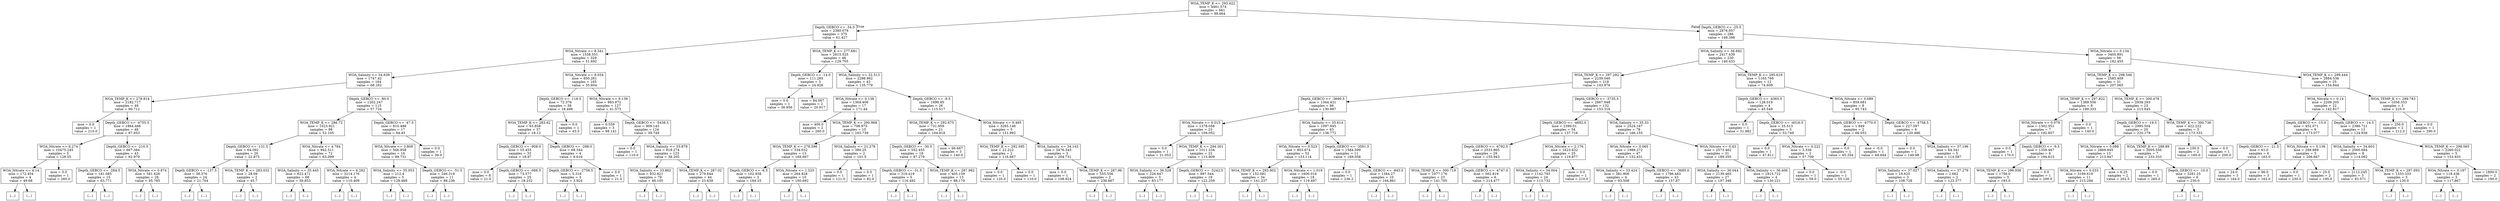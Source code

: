 digraph Tree {
node [shape=box] ;
0 [label="WOA_TEMP_K <= 293.422\nmse = 4461.574\nsamples = 661\nvalue = 99.664"] ;
1 [label="Depth_GEBCO <= -34.0\nmse = 2380.079\nsamples = 375\nvalue = 61.427"] ;
0 -> 1 [labeldistance=2.5, labelangle=45, headlabel="True"] ;
2 [label="WOA_Nitrate <= 8.341\nmse = 1558.551\nsamples = 329\nvalue = 51.692"] ;
1 -> 2 ;
3 [label="WOA_Salinity <= 34.639\nmse = 1747.42\nsamples = 164\nvalue = 68.162"] ;
2 -> 3 ;
4 [label="WOA_TEMP_K <= 278.814\nmse = 2182.717\nsamples = 49\nvalue = 90.712"] ;
3 -> 4 ;
5 [label="mse = 0.0\nsamples = 1\nvalue = 210.0"] ;
4 -> 5 ;
6 [label="Depth_GEBCO <= -4755.5\nmse = 1864.466\nsamples = 48\nvalue = 87.653"] ;
4 -> 6 ;
7 [label="WOA_Nitrate <= 6.274\nmse = 10475.245\nsamples = 5\nvalue = 128.55"] ;
6 -> 7 ;
8 [label="WOA_Nitrate <= 4.14\nmse = 172.454\nsamples = 4\nvalue = 49.68"] ;
7 -> 8 ;
9 [label="(...)"] ;
8 -> 9 ;
10 [label="(...)"] ;
8 -> 10 ;
13 [label="mse = 0.0\nsamples = 1\nvalue = 260.0"] ;
7 -> 13 ;
14 [label="Depth_GEBCO <= -210.5\nmse = 667.384\nsamples = 43\nvalue = 82.979"] ;
6 -> 14 ;
15 [label="Depth_GEBCO <= -284.5\nmse = 181.085\nsamples = 15\nvalue = 63.771"] ;
14 -> 15 ;
16 [label="(...)"] ;
15 -> 16 ;
37 [label="(...)"] ;
15 -> 37 ;
40 [label="WOA_Nitrate <= 0.874\nmse = 581.626\nsamples = 28\nvalue = 95.785"] ;
14 -> 40 ;
41 [label="(...)"] ;
40 -> 41 ;
58 [label="(...)"] ;
40 -> 58 ;
95 [label="Depth_GEBCO <= -80.0\nmse = 1202.247\nsamples = 115\nvalue = 57.734"] ;
3 -> 95 ;
96 [label="WOA_TEMP_K <= 286.72\nmse = 1023.921\nsamples = 98\nvalue = 52.105"] ;
95 -> 96 ;
97 [label="Depth_GEBCO <= -131.5\nmse = 64.592\nsamples = 26\nvalue = 22.875"] ;
96 -> 97 ;
98 [label="Depth_GEBCO <= -137.5\nmse = 38.376\nsamples = 24\nvalue = 21.704"] ;
97 -> 98 ;
99 [label="(...)"] ;
98 -> 99 ;
122 [label="(...)"] ;
98 -> 122 ;
123 [label="WOA_TEMP_K <= 283.032\nmse = 28.09\nsamples = 2\nvalue = 45.7"] ;
97 -> 123 ;
124 [label="(...)"] ;
123 -> 124 ;
125 [label="(...)"] ;
123 -> 125 ;
126 [label="WOA_Nitrate <= 4.784\nmse = 942.511\nsamples = 72\nvalue = 63.099"] ;
96 -> 126 ;
127 [label="WOA_Salinity <= 35.445\nmse = 622.471\nsamples = 68\nvalue = 59.853"] ;
126 -> 127 ;
128 [label="(...)"] ;
127 -> 128 ;
145 [label="(...)"] ;
127 -> 145 ;
240 [label="WOA_Nitrate <= 6.282\nmse = 3214.176\nsamples = 4\nvalue = 110.409"] ;
126 -> 240 ;
241 [label="(...)"] ;
240 -> 241 ;
244 [label="(...)"] ;
240 -> 244 ;
247 [label="Depth_GEBCO <= -47.5\nmse = 810.488\nsamples = 17\nvalue = 94.45"] ;
95 -> 247 ;
248 [label="WOA_Nitrate <= 3.809\nmse = 566.958\nsamples = 16\nvalue = 99.731"] ;
247 -> 248 ;
249 [label="WOA_Salinity <= 35.053\nmse = 212.4\nsamples = 5\nvalue = 128.468"] ;
248 -> 249 ;
250 [label="(...)"] ;
249 -> 250 ;
253 [label="(...)"] ;
249 -> 253 ;
256 [label="Depth_GEBCO <= -51.5\nmse = 246.319\nsamples = 11\nvalue = 88.236"] ;
248 -> 256 ;
257 [label="(...)"] ;
256 -> 257 ;
258 [label="(...)"] ;
256 -> 258 ;
265 [label="mse = 0.0\nsamples = 1\nvalue = 39.0"] ;
247 -> 265 ;
266 [label="WOA_Nitrate <= 9.034\nmse = 850.261\nsamples = 165\nvalue = 35.604"] ;
2 -> 266 ;
267 [label="Depth_GEBCO <= -118.5\nmse = 72.376\nsamples = 38\nvalue = 18.498"] ;
266 -> 267 ;
268 [label="WOA_TEMP_K <= 283.62\nmse = 63.858\nsamples = 37\nvalue = 18.12"] ;
267 -> 268 ;
269 [label="Depth_GEBCO <= -908.0\nmse = 55.455\nsamples = 33\nvalue = 18.97"] ;
268 -> 269 ;
270 [label="mse = 0.0\nsamples = 8\nvalue = 21.0"] ;
269 -> 270 ;
271 [label="Depth_GEBCO <= -666.5\nmse = 73.577\nsamples = 25\nvalue = 18.232"] ;
269 -> 271 ;
272 [label="(...)"] ;
271 -> 272 ;
275 [label="(...)"] ;
271 -> 275 ;
288 [label="Depth_GEBCO <= -298.0\nmse = 68.344\nsamples = 4\nvalue = 9.616"] ;
268 -> 288 ;
289 [label="Depth_GEBCO <= -2758.5\nmse = 5.316\nsamples = 3\nvalue = 3.924"] ;
288 -> 289 ;
290 [label="(...)"] ;
289 -> 290 ;
291 [label="(...)"] ;
289 -> 291 ;
294 [label="mse = 0.0\nsamples = 1\nvalue = 21.0"] ;
288 -> 294 ;
295 [label="mse = 0.0\nsamples = 1\nvalue = 43.5"] ;
267 -> 295 ;
296 [label="WOA_Nitrate <= 9.139\nmse = 983.972\nsamples = 127\nvalue = 41.573"] ;
266 -> 296 ;
297 [label="mse = 0.559\nsamples = 3\nvalue = 98.141"] ;
296 -> 297 ;
298 [label="Depth_GEBCO <= -5438.5\nmse = 909.143\nsamples = 124\nvalue = 39.749"] ;
296 -> 298 ;
299 [label="mse = 0.0\nsamples = 1\nvalue = 110.0"] ;
298 -> 299 ;
300 [label="WOA_Salinity <= 33.879\nmse = 818.274\nsamples = 123\nvalue = 38.205"] ;
298 -> 300 ;
301 [label="WOA_Salinity <= 33.862\nmse = 932.821\nsamples = 79\nvalue = 46.105"] ;
300 -> 301 ;
302 [label="(...)"] ;
301 -> 302 ;
401 [label="(...)"] ;
301 -> 401 ;
408 [label="WOA_TEMP_K <= 287.02\nmse = 279.844\nsamples = 44\nvalue = 23.639"] ;
300 -> 408 ;
409 [label="(...)"] ;
408 -> 409 ;
492 [label="(...)"] ;
408 -> 492 ;
493 [label="WOA_TEMP_K <= 277.681\nmse = 2815.525\nsamples = 46\nvalue = 129.705"] ;
1 -> 493 ;
494 [label="Depth_GEBCO <= -14.0\nmse = 111.285\nsamples = 3\nvalue = 24.926"] ;
493 -> 494 ;
495 [label="mse = 0.0\nsamples = 1\nvalue = 36.956"] ;
494 -> 495 ;
496 [label="mse = 84.067\nsamples = 2\nvalue = 20.917"] ;
494 -> 496 ;
497 [label="WOA_Salinity <= 32.513\nmse = 2298.962\nsamples = 43\nvalue = 135.779"] ;
493 -> 497 ;
498 [label="WOA_Nitrate <= 0.138\nmse = 1364.406\nsamples = 17\nvalue = 171.44"] ;
497 -> 498 ;
499 [label="mse = 400.0\nsamples = 2\nvalue = 260.0"] ;
498 -> 499 ;
500 [label="WOA_TEMP_K <= 290.968\nmse = 706.975\nsamples = 15\nvalue = 163.739"] ;
498 -> 500 ;
501 [label="WOA_TEMP_K <= 278.596\nmse = 334.032\nsamples = 13\nvalue = 169.667"] ;
500 -> 501 ;
502 [label="Depth_GEBCO <= -6.5\nmse = 102.938\nsamples = 3\nvalue = 184.25"] ;
501 -> 502 ;
503 [label="(...)"] ;
502 -> 503 ;
506 [label="(...)"] ;
502 -> 506 ;
507 [label="WOA_Nitrate <= 1.525\nmse = 264.828\nsamples = 10\nvalue = 160.692"] ;
501 -> 507 ;
508 [label="(...)"] ;
507 -> 508 ;
509 [label="(...)"] ;
507 -> 509 ;
522 [label="WOA_Salinity <= 21.278\nmse = 380.25\nsamples = 2\nvalue = 101.5"] ;
500 -> 522 ;
523 [label="mse = 0.0\nsamples = 1\nvalue = 121.0"] ;
522 -> 523 ;
524 [label="mse = 0.0\nsamples = 1\nvalue = 82.0"] ;
522 -> 524 ;
525 [label="Depth_GEBCO <= -9.5\nmse = 1696.85\nsamples = 26\nvalue = 115.517"] ;
497 -> 525 ;
526 [label="WOA_TEMP_K <= 292.675\nmse = 731.959\nsamples = 21\nvalue = 104.818"] ;
525 -> 526 ;
527 [label="Depth_GEBCO <= -30.5\nmse = 552.455\nsamples = 18\nvalue = 97.279"] ;
526 -> 527 ;
528 [label="Depth_GEBCO <= -31.5\nmse = 319.419\nsamples = 5\nvalue = 116.492"] ;
527 -> 528 ;
529 [label="(...)"] ;
528 -> 529 ;
532 [label="(...)"] ;
528 -> 532 ;
537 [label="WOA_TEMP_K <= 287.982\nmse = 405.159\nsamples = 13\nvalue = 88.179"] ;
527 -> 537 ;
538 [label="(...)"] ;
537 -> 538 ;
543 [label="(...)"] ;
537 -> 543 ;
558 [label="mse = 66.667\nsamples = 3\nvalue = 140.0"] ;
526 -> 558 ;
559 [label="WOA_Nitrate <= 0.465\nmse = 3265.146\nsamples = 5\nvalue = 151.892"] ;
525 -> 559 ;
560 [label="WOA_TEMP_K <= 292.595\nmse = 22.222\nsamples = 2\nvalue = 116.667"] ;
559 -> 560 ;
561 [label="mse = 0.0\nsamples = 1\nvalue = 120.0"] ;
560 -> 561 ;
562 [label="mse = 0.0\nsamples = 1\nvalue = 110.0"] ;
560 -> 562 ;
563 [label="WOA_Salinity <= 34.143\nmse = 3476.345\nsamples = 3\nvalue = 204.731"] ;
559 -> 563 ;
564 [label="mse = 0.0\nsamples = 1\nvalue = 108.924"] ;
563 -> 564 ;
565 [label="WOA_TEMP_K <= 287.96\nmse = 555.556\nsamples = 2\nvalue = 236.667"] ;
563 -> 565 ;
566 [label="(...)"] ;
565 -> 566 ;
567 [label="(...)"] ;
565 -> 567 ;
568 [label="Depth_GEBCO <= -25.5\nmse = 2876.057\nsamples = 286\nvalue = 148.398"] ;
0 -> 568 [labeldistance=2.5, labelangle=-45, headlabel="False"] ;
569 [label="WOA_Salinity <= 36.692\nmse = 2417.439\nsamples = 230\nvalue = 140.433"] ;
568 -> 569 ;
570 [label="WOA_TEMP_K <= 297.292\nmse = 2239.046\nsamples = 218\nvalue = 143.976"] ;
569 -> 570 ;
571 [label="Depth_GEBCO <= -3690.5\nmse = 1344.431\nsamples = 86\nvalue = 130.887"] ;
570 -> 571 ;
572 [label="WOA_Nitrate <= 0.015\nmse = 1378.058\nsamples = 23\nvalue = 109.052"] ;
571 -> 572 ;
573 [label="mse = 0.0\nsamples = 1\nvalue = 21.053"] ;
572 -> 573 ;
574 [label="WOA_TEMP_K <= 294.301\nmse = 1011.334\nsamples = 22\nvalue = 113.809"] ;
572 -> 574 ;
575 [label="WOA_Salinity <= 36.528\nmse = 226.647\nsamples = 3\nvalue = 83.177"] ;
574 -> 575 ;
576 [label="(...)"] ;
575 -> 576 ;
579 [label="(...)"] ;
575 -> 579 ;
580 [label="Depth_GEBCO <= -5242.5\nmse = 897.544\nsamples = 19\nvalue = 122.259"] ;
574 -> 580 ;
581 [label="(...)"] ;
580 -> 581 ;
588 [label="(...)"] ;
580 -> 588 ;
615 [label="WOA_Salinity <= 35.614\nmse = 1097.945\nsamples = 63\nvalue = 138.772"] ;
571 -> 615 ;
616 [label="WOA_Nitrate <= 0.523\nmse = 803.674\nsamples = 52\nvalue = 133.114"] ;
615 -> 616 ;
617 [label="WOA_TEMP_K <= 293.902\nmse = 152.081\nsamples = 34\nvalue = 141.237"] ;
616 -> 617 ;
618 [label="(...)"] ;
617 -> 618 ;
619 [label="(...)"] ;
617 -> 619 ;
662 [label="WOA_Nitrate <= 1.019\nmse = 1600.016\nsamples = 18\nvalue = 119.497"] ;
616 -> 662 ;
663 [label="(...)"] ;
662 -> 663 ;
676 [label="(...)"] ;
662 -> 676 ;
691 [label="Depth_GEBCO <= -3591.5\nmse = 1584.599\nsamples = 11\nvalue = 169.058"] ;
615 -> 691 ;
692 [label="mse = 0.0\nsamples = 1\nvalue = 236.2"] ;
691 -> 692 ;
693 [label="Depth_GEBCO <= -845.5\nmse = 1384.27\nsamples = 10\nvalue = 164.861"] ;
691 -> 693 ;
694 [label="(...)"] ;
693 -> 694 ;
703 [label="(...)"] ;
693 -> 703 ;
710 [label="Depth_GEBCO <= -3735.5\nmse = 2667.948\nsamples = 132\nvalue = 153.316"] ;
570 -> 710 ;
711 [label="Depth_GEBCO <= -4692.0\nmse = 2399.01\nsamples = 54\nvalue = 137.716"] ;
710 -> 711 ;
712 [label="Depth_GEBCO <= -4792.5\nmse = 2533.865\nsamples = 29\nvalue = 155.943"] ;
711 -> 712 ;
713 [label="WOA_TEMP_K <= 300.719\nmse = 1977.176\nsamples = 23\nvalue = 141.705"] ;
712 -> 713 ;
714 [label="(...)"] ;
713 -> 714 ;
735 [label="(...)"] ;
713 -> 735 ;
758 [label="Depth_GEBCO <= -4747.0\nmse = 562.819\nsamples = 6\nvalue = 214.477"] ;
712 -> 758 ;
759 [label="(...)"] ;
758 -> 759 ;
760 [label="(...)"] ;
758 -> 760 ;
767 [label="WOA_Nitrate <= 2.176\nmse = 1623.632\nsamples = 25\nvalue = 119.877"] ;
711 -> 767 ;
768 [label="WOA_Salinity <= 34.004\nmse = 1142.793\nsamples = 24\nvalue = 113.732"] ;
767 -> 768 ;
769 [label="(...)"] ;
768 -> 769 ;
772 [label="(...)"] ;
768 -> 772 ;
813 [label="mse = 0.0\nsamples = 1\nvalue = 210.0"] ;
767 -> 813 ;
814 [label="WOA_Salinity <= 35.33\nmse = 2524.167\nsamples = 78\nvalue = 166.155"] ;
710 -> 814 ;
815 [label="WOA_Nitrate <= 0.065\nmse = 1988.272\nsamples = 47\nvalue = 152.431"] ;
814 -> 815 ;
816 [label="WOA_Salinity <= 33.424\nmse = 381.906\nsamples = 4\nvalue = 93.508"] ;
815 -> 816 ;
817 [label="(...)"] ;
816 -> 817 ;
818 [label="(...)"] ;
816 -> 818 ;
823 [label="Depth_GEBCO <= -3685.0\nmse = 1786.483\nsamples = 43\nvalue = 157.87"] ;
815 -> 823 ;
824 [label="(...)"] ;
823 -> 824 ;
829 [label="(...)"] ;
823 -> 829 ;
896 [label="WOA_Nitrate <= 0.43\nmse = 2573.462\nsamples = 31\nvalue = 189.355"] ;
814 -> 896 ;
897 [label="WOA_Salinity <= 36.044\nmse = 2139.465\nsamples = 27\nvalue = 197.346"] ;
896 -> 897 ;
898 [label="(...)"] ;
897 -> 898 ;
907 [label="(...)"] ;
897 -> 907 ;
928 [label="WOA_Salinity <= 36.406\nmse = 1815.722\nsamples = 4\nvalue = 130.221"] ;
896 -> 928 ;
929 [label="(...)"] ;
928 -> 929 ;
934 [label="(...)"] ;
928 -> 934 ;
935 [label="WOA_TEMP_K <= 295.619\nmse = 1165.766\nsamples = 12\nvalue = 74.609"] ;
569 -> 935 ;
936 [label="Depth_GEBCO <= -4365.0\nmse = 128.019\nsamples = 4\nvalue = 45.549"] ;
935 -> 936 ;
937 [label="mse = 0.0\nsamples = 1\nvalue = 31.882"] ;
936 -> 937 ;
938 [label="Depth_GEBCO <= -4016.5\nmse = 25.513\nsamples = 3\nvalue = 53.749"] ;
936 -> 938 ;
939 [label="mse = 0.0\nsamples = 1\nvalue = 47.811"] ;
938 -> 939 ;
940 [label="WOA_Nitrate <= 0.222\nmse = 3.336\nsamples = 2\nvalue = 57.709"] ;
938 -> 940 ;
941 [label="mse = 0.0\nsamples = 1\nvalue = 59.0"] ;
940 -> 941 ;
942 [label="mse = -0.0\nsamples = 1\nvalue = 55.126"] ;
940 -> 942 ;
943 [label="WOA_Nitrate <= 0.089\nmse = 859.681\nsamples = 8\nvalue = 95.743"] ;
935 -> 943 ;
944 [label="Depth_GEBCO <= -4770.0\nmse = 1.949\nsamples = 2\nvalue = 66.052"] ;
943 -> 944 ;
945 [label="mse = 0.0\nsamples = 1\nvalue = 65.354"] ;
944 -> 945 ;
946 [label="mse = -0.0\nsamples = 1\nvalue = 68.844"] ;
944 -> 946 ;
947 [label="Depth_GEBCO <= -4758.5\nmse = 227.597\nsamples = 6\nvalue = 120.486"] ;
943 -> 947 ;
948 [label="mse = 0.0\nsamples = 1\nvalue = 149.98"] ;
947 -> 948 ;
949 [label="WOA_Salinity <= 37.196\nmse = 64.341\nsamples = 5\nvalue = 114.587"] ;
947 -> 949 ;
950 [label="WOA_Salinity <= 37.027\nmse = 19.625\nsamples = 3\nvalue = 108.728"] ;
949 -> 950 ;
951 [label="(...)"] ;
950 -> 951 ;
954 [label="(...)"] ;
950 -> 954 ;
955 [label="WOA_Salinity <= 37.279\nmse = 2.662\nsamples = 2\nvalue = 123.377"] ;
949 -> 955 ;
956 [label="(...)"] ;
955 -> 956 ;
957 [label="(...)"] ;
955 -> 957 ;
958 [label="WOA_Nitrate <= 0.134\nmse = 3405.891\nsamples = 56\nvalue = 182.455"] ;
568 -> 958 ;
959 [label="WOA_TEMP_K <= 298.546\nmse = 2585.409\nsamples = 31\nvalue = 207.065"] ;
958 -> 959 ;
960 [label="WOA_TEMP_K <= 297.822\nmse = 1389.556\nsamples = 8\nvalue = 189.333"] ;
959 -> 960 ;
961 [label="WOA_Nitrate <= 0.079\nmse = 1302.551\nsamples = 7\nvalue = 192.857"] ;
960 -> 961 ;
962 [label="mse = 0.0\nsamples = 1\nvalue = 170.0"] ;
961 -> 962 ;
963 [label="Depth_GEBCO <= -9.5\nmse = 1359.467\nsamples = 6\nvalue = 194.615"] ;
961 -> 963 ;
964 [label="WOA_TEMP_K <= 296.936\nmse = 1756.0\nsamples = 5\nvalue = 193.0"] ;
963 -> 964 ;
965 [label="(...)"] ;
964 -> 965 ;
966 [label="(...)"] ;
964 -> 966 ;
967 [label="mse = 0.0\nsamples = 1\nvalue = 200.0"] ;
963 -> 967 ;
968 [label="mse = 0.0\nsamples = 1\nvalue = 140.0"] ;
960 -> 968 ;
969 [label="WOA_TEMP_K <= 300.478\nmse = 2938.293\nsamples = 23\nvalue = 215.645"] ;
959 -> 969 ;
970 [label="Depth_GEBCO <= -19.5\nmse = 2995.504\nsamples = 20\nvalue = 220.179"] ;
969 -> 970 ;
971 [label="WOA_Nitrate <= 0.088\nmse = 2869.945\nsamples = 13\nvalue = 213.947"] ;
970 -> 971 ;
972 [label="WOA_Nitrate <= 0.033\nmse = 3189.619\nsamples = 11\nvalue = 215.294"] ;
971 -> 972 ;
973 [label="(...)"] ;
972 -> 973 ;
974 [label="(...)"] ;
972 -> 974 ;
975 [label="mse = 6.25\nsamples = 2\nvalue = 202.5"] ;
971 -> 975 ;
976 [label="WOA_TEMP_K <= 298.89\nmse = 3005.556\nsamples = 7\nvalue = 233.333"] ;
970 -> 976 ;
977 [label="mse = 0.0\nsamples = 1\nvalue = 260.0"] ;
976 -> 977 ;
978 [label="Depth_GEBCO <= -10.0\nmse = 3281.25\nsamples = 6\nvalue = 230.0"] ;
976 -> 978 ;
979 [label="(...)"] ;
978 -> 979 ;
980 [label="(...)"] ;
978 -> 980 ;
981 [label="WOA_TEMP_K <= 300.736\nmse = 422.222\nsamples = 3\nvalue = 173.333"] ;
969 -> 981 ;
982 [label="mse = 100.0\nsamples = 2\nvalue = 160.0"] ;
981 -> 982 ;
983 [label="mse = 0.0\nsamples = 1\nvalue = 200.0"] ;
981 -> 983 ;
984 [label="WOA_TEMP_K <= 299.444\nmse = 2884.536\nsamples = 25\nvalue = 154.844"] ;
958 -> 984 ;
985 [label="WOA_Nitrate <= 0.14\nmse = 2209.205\nsamples = 22\nvalue = 142.817"] ;
984 -> 985 ;
986 [label="Depth_GEBCO <= -15.0\nmse = 452.071\nsamples = 9\nvalue = 173.077"] ;
985 -> 986 ;
987 [label="Depth_GEBCO <= -21.5\nmse = 61.0\nsamples = 6\nvalue = 163.0"] ;
986 -> 987 ;
988 [label="mse = 24.0\nsamples = 3\nvalue = 164.0"] ;
987 -> 988 ;
989 [label="mse = 96.0\nsamples = 3\nvalue = 162.0"] ;
987 -> 989 ;
990 [label="WOA_Nitrate <= 0.136\nmse = 288.889\nsamples = 3\nvalue = 206.667"] ;
986 -> 990 ;
991 [label="mse = 0.0\nsamples = 1\nvalue = 230.0"] ;
990 -> 991 ;
992 [label="mse = 25.0\nsamples = 2\nvalue = 195.0"] ;
990 -> 992 ;
993 [label="Depth_GEBCO <= -14.5\nmse = 2386.721\nsamples = 13\nvalue = 124.936"] ;
985 -> 993 ;
994 [label="WOA_Salinity <= 34.603\nmse = 2000.684\nsamples = 8\nvalue = 114.062"] ;
993 -> 994 ;
995 [label="mse = 2112.245\nsamples = 3\nvalue = 93.571"] ;
994 -> 995 ;
996 [label="WOA_TEMP_K <= 297.093\nmse = 1333.333\nsamples = 5\nvalue = 130.0"] ;
994 -> 996 ;
997 [label="(...)"] ;
996 -> 997 ;
1000 [label="(...)"] ;
996 -> 1000 ;
1001 [label="WOA_TEMP_K <= 298.565\nmse = 2260.022\nsamples = 5\nvalue = 153.933"] ;
993 -> 1001 ;
1002 [label="WOA_Nitrate <= 0.197\nmse = 118.436\nsamples = 3\nvalue = 117.867"] ;
1001 -> 1002 ;
1003 [label="(...)"] ;
1002 -> 1003 ;
1004 [label="(...)"] ;
1002 -> 1004 ;
1007 [label="mse = 1800.0\nsamples = 2\nvalue = 190.0"] ;
1001 -> 1007 ;
1008 [label="WOA_TEMP_K <= 299.783\nmse = 1058.333\nsamples = 3\nvalue = 225.0"] ;
984 -> 1008 ;
1009 [label="mse = 256.0\nsamples = 2\nvalue = 212.0"] ;
1008 -> 1009 ;
1010 [label="mse = 0.0\nsamples = 1\nvalue = 290.0"] ;
1008 -> 1010 ;
}